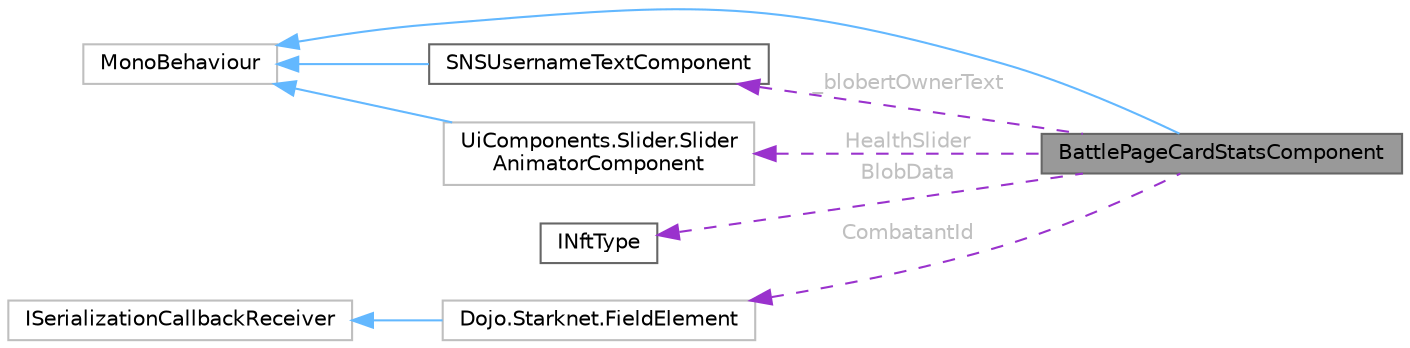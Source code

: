 digraph "BattlePageCardStatsComponent"
{
 // LATEX_PDF_SIZE
  bgcolor="transparent";
  edge [fontname=Helvetica,fontsize=10,labelfontname=Helvetica,labelfontsize=10];
  node [fontname=Helvetica,fontsize=10,shape=box,height=0.2,width=0.4];
  rankdir="LR";
  Node1 [id="Node000001",label="BattlePageCardStatsComponent",height=0.2,width=0.4,color="gray40", fillcolor="grey60", style="filled", fontcolor="black",tooltip=" "];
  Node2 -> Node1 [id="edge1_Node000001_Node000002",dir="back",color="steelblue1",style="solid",tooltip=" "];
  Node2 [id="Node000002",label="MonoBehaviour",height=0.2,width=0.4,color="grey75", fillcolor="white", style="filled",tooltip=" "];
  Node3 -> Node1 [id="edge2_Node000001_Node000003",dir="back",color="darkorchid3",style="dashed",tooltip=" ",label=" _blobertOwnerText",fontcolor="grey" ];
  Node3 [id="Node000003",label="SNSUsernameTextComponent",height=0.2,width=0.4,color="gray40", fillcolor="white", style="filled",URL="$class_s_n_s_username_text_component.html",tooltip="Manages the display and cycling of usernames of the given user in a text component."];
  Node2 -> Node3 [id="edge3_Node000003_Node000002",dir="back",color="steelblue1",style="solid",tooltip=" "];
  Node4 -> Node1 [id="edge4_Node000001_Node000004",dir="back",color="darkorchid3",style="dashed",tooltip=" ",label=" HealthSlider",fontcolor="grey" ];
  Node4 [id="Node000004",label="UiComponents.Slider.Slider\lAnimatorComponent",height=0.2,width=0.4,color="grey75", fillcolor="white", style="filled",URL="$class_ui_components_1_1_slider_1_1_slider_animator_component.html",tooltip=" "];
  Node2 -> Node4 [id="edge5_Node000004_Node000002",dir="back",color="steelblue1",style="solid",tooltip=" "];
  Node5 -> Node1 [id="edge6_Node000001_Node000005",dir="back",color="darkorchid3",style="dashed",tooltip=" ",label=" BlobData",fontcolor="grey" ];
  Node5 [id="Node000005",label="INftType",height=0.2,width=0.4,color="gray40", fillcolor="white", style="filled",URL="$interface_i_nft_type.html",tooltip="Defines the interface for NFT types, providing a blueprint for methods and properties to handle stati..."];
  Node6 -> Node1 [id="edge7_Node000001_Node000006",dir="back",color="darkorchid3",style="dashed",tooltip=" ",label=" CombatantId",fontcolor="grey" ];
  Node6 [id="Node000006",label="Dojo.Starknet.FieldElement",height=0.2,width=0.4,color="grey75", fillcolor="white", style="filled",URL="$class_dojo_1_1_starknet_1_1_field_element.html",tooltip=" "];
  Node7 -> Node6 [id="edge8_Node000006_Node000007",dir="back",color="steelblue1",style="solid",tooltip=" "];
  Node7 [id="Node000007",label="ISerializationCallbackReceiver",height=0.2,width=0.4,color="grey75", fillcolor="white", style="filled",tooltip=" "];
}
